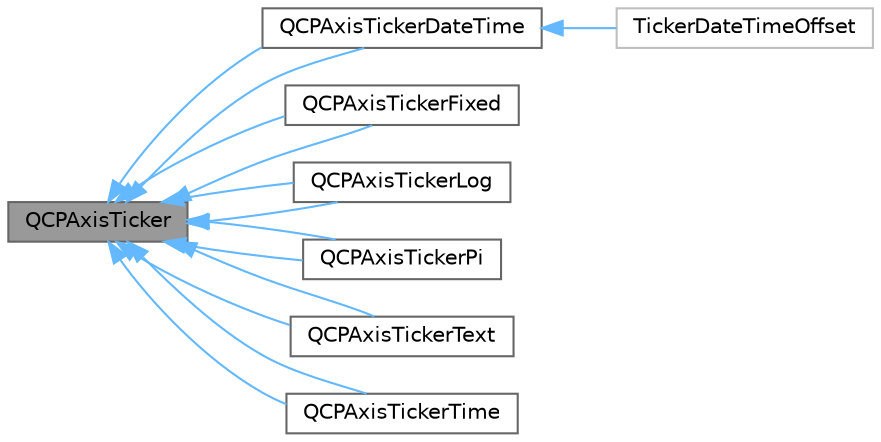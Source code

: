 digraph "QCPAxisTicker"
{
 // LATEX_PDF_SIZE
  bgcolor="transparent";
  edge [fontname=Helvetica,fontsize=10,labelfontname=Helvetica,labelfontsize=10];
  node [fontname=Helvetica,fontsize=10,shape=box,height=0.2,width=0.4];
  rankdir="LR";
  Node1 [id="Node000001",label="QCPAxisTicker",height=0.2,width=0.4,color="gray40", fillcolor="grey60", style="filled", fontcolor="black",tooltip="The base class tick generator used by QCPAxis to create tick positions and tick labels."];
  Node1 -> Node2 [id="edge1_Node000001_Node000002",dir="back",color="steelblue1",style="solid",tooltip=" "];
  Node2 [id="Node000002",label="QCPAxisTickerDateTime",height=0.2,width=0.4,color="gray40", fillcolor="white", style="filled",URL="$class_q_c_p_axis_ticker_date_time.html",tooltip="Specialized axis ticker for calendar dates and times as axis ticks."];
  Node2 -> Node3 [id="edge2_Node000002_Node000003",dir="back",color="steelblue1",style="solid",tooltip=" "];
  Node3 [id="Node000003",label="TickerDateTimeOffset",height=0.2,width=0.4,color="grey75", fillcolor="white", style="filled",URL="$class_ticker_date_time_offset.html",tooltip=" "];
  Node1 -> Node2 [id="edge3_Node000001_Node000002",dir="back",color="steelblue1",style="solid",tooltip=" "];
  Node1 -> Node4 [id="edge4_Node000001_Node000004",dir="back",color="steelblue1",style="solid",tooltip=" "];
  Node4 [id="Node000004",label="QCPAxisTickerFixed",height=0.2,width=0.4,color="gray40", fillcolor="white", style="filled",URL="$class_q_c_p_axis_ticker_fixed.html",tooltip="Specialized axis ticker with a fixed tick step."];
  Node1 -> Node4 [id="edge5_Node000001_Node000004",dir="back",color="steelblue1",style="solid",tooltip=" "];
  Node1 -> Node5 [id="edge6_Node000001_Node000005",dir="back",color="steelblue1",style="solid",tooltip=" "];
  Node5 [id="Node000005",label="QCPAxisTickerLog",height=0.2,width=0.4,color="gray40", fillcolor="white", style="filled",URL="$class_q_c_p_axis_ticker_log.html",tooltip="Specialized axis ticker suited for logarithmic axes."];
  Node1 -> Node5 [id="edge7_Node000001_Node000005",dir="back",color="steelblue1",style="solid",tooltip=" "];
  Node1 -> Node6 [id="edge8_Node000001_Node000006",dir="back",color="steelblue1",style="solid",tooltip=" "];
  Node6 [id="Node000006",label="QCPAxisTickerPi",height=0.2,width=0.4,color="gray40", fillcolor="white", style="filled",URL="$class_q_c_p_axis_ticker_pi.html",tooltip="Specialized axis ticker to display ticks in units of an arbitrary constant, for example pi."];
  Node1 -> Node6 [id="edge9_Node000001_Node000006",dir="back",color="steelblue1",style="solid",tooltip=" "];
  Node1 -> Node7 [id="edge10_Node000001_Node000007",dir="back",color="steelblue1",style="solid",tooltip=" "];
  Node7 [id="Node000007",label="QCPAxisTickerText",height=0.2,width=0.4,color="gray40", fillcolor="white", style="filled",URL="$class_q_c_p_axis_ticker_text.html",tooltip="Specialized axis ticker which allows arbitrary labels at specified coordinates."];
  Node1 -> Node7 [id="edge11_Node000001_Node000007",dir="back",color="steelblue1",style="solid",tooltip=" "];
  Node1 -> Node8 [id="edge12_Node000001_Node000008",dir="back",color="steelblue1",style="solid",tooltip=" "];
  Node8 [id="Node000008",label="QCPAxisTickerTime",height=0.2,width=0.4,color="gray40", fillcolor="white", style="filled",URL="$class_q_c_p_axis_ticker_time.html",tooltip="Specialized axis ticker for time spans in units of milliseconds to days."];
  Node1 -> Node8 [id="edge13_Node000001_Node000008",dir="back",color="steelblue1",style="solid",tooltip=" "];
}
